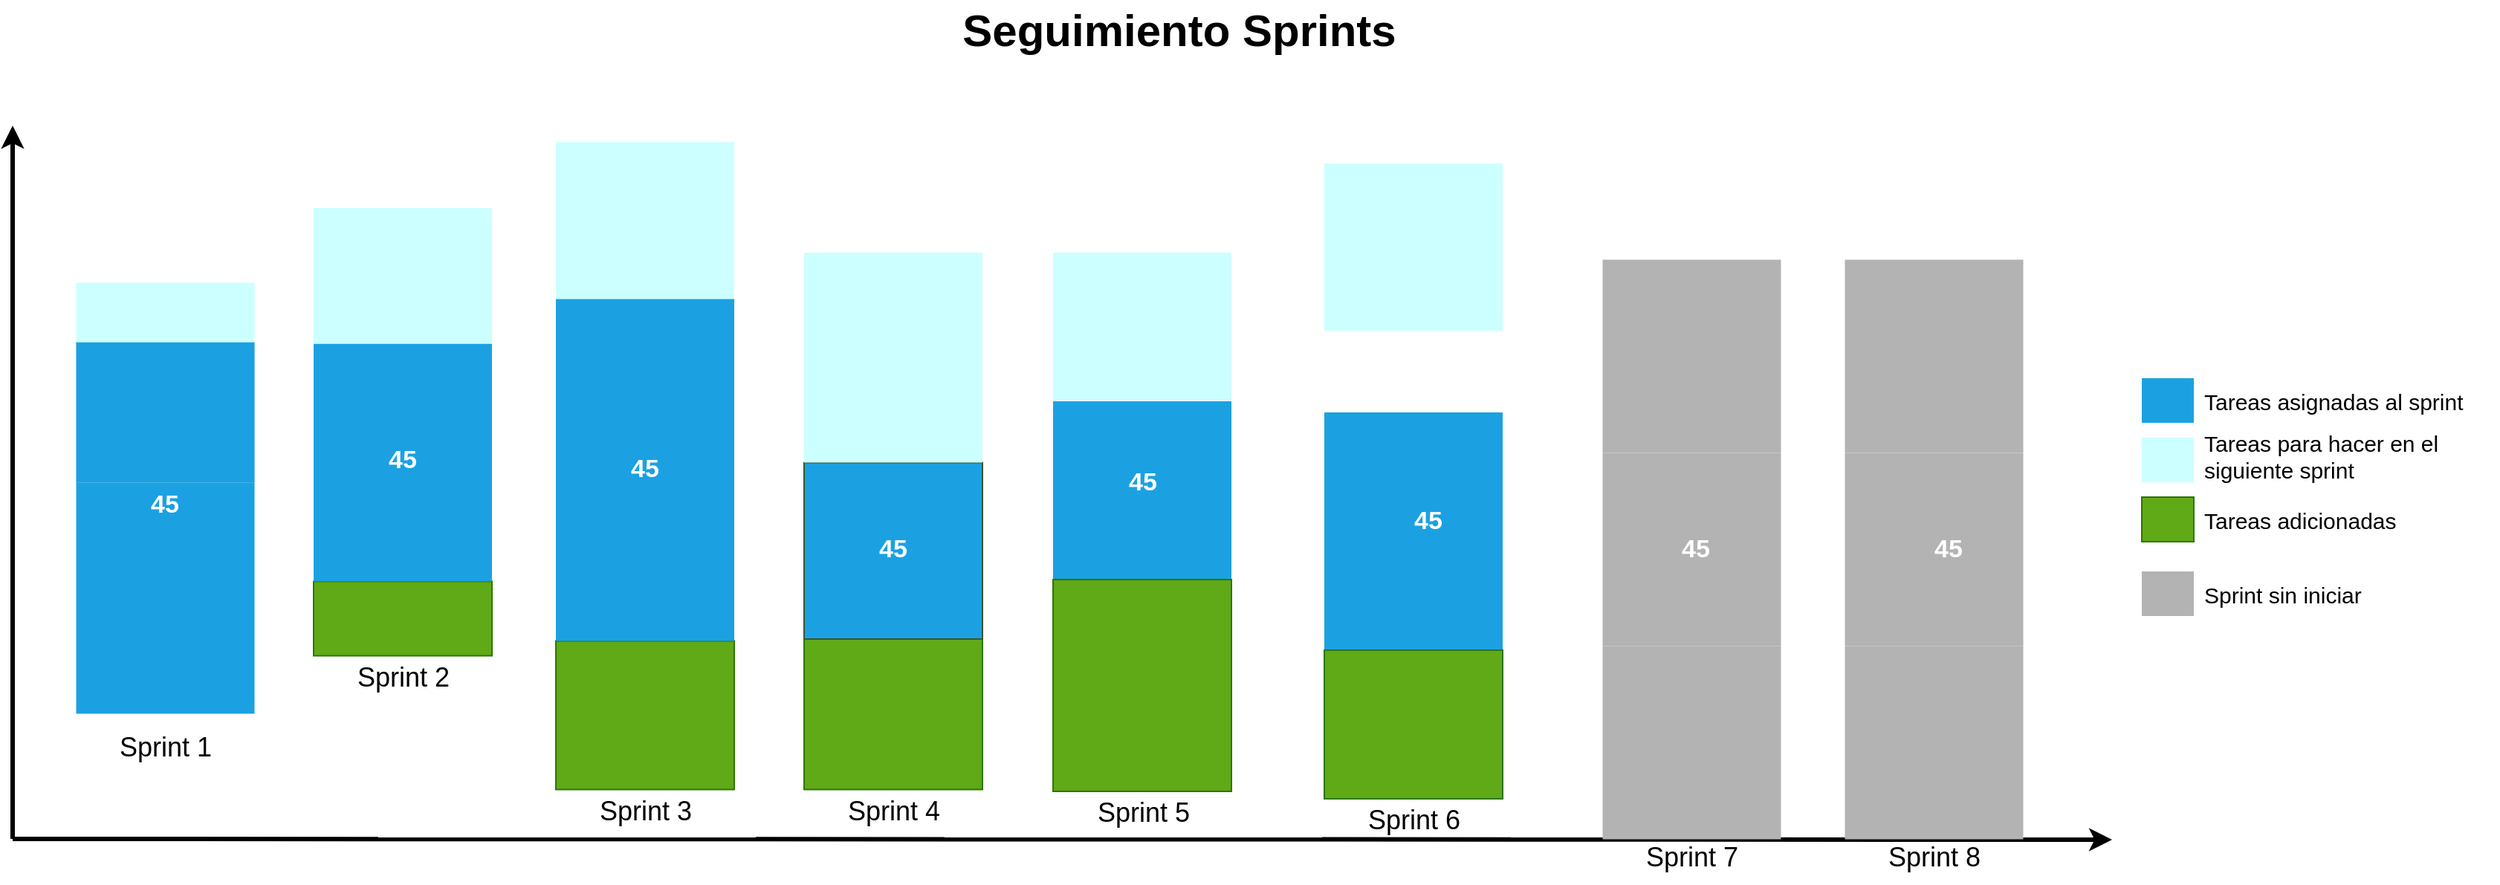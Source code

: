 <mxfile version="20.2.5" type="github">
  <diagram id="07fea595-8f29-1299-0266-81d95cde20df" name="Page-1">
    <mxGraphModel dx="-1300" dy="-283" grid="1" gridSize="10" guides="1" tooltips="1" connect="1" arrows="1" fold="1" page="1" pageScale="1" pageWidth="1169" pageHeight="827" background="none" math="0" shadow="0">
      <root>
        <mxCell id="0" />
        <mxCell id="1" parent="0" />
        <mxCell id="723" value="" style="whiteSpace=wrap;fillColor=#1ba1e2;gradientDirection=east;strokeColor=none;html=1;fontColor=#ffffff;strokeWidth=0;" parent="1" vertex="1">
          <mxGeometry x="2480" y="1354.5" width="120" height="155.5" as="geometry" />
        </mxCell>
        <mxCell id="724" value="" style="whiteSpace=wrap;fillColor=#60a917;gradientDirection=east;strokeColor=#2D7600;html=1;fontColor=#ffffff;" parent="1" vertex="1">
          <mxGeometry x="2640" y="1421.25" width="120" height="50.0" as="geometry" />
        </mxCell>
        <mxCell id="725" value="" style="whiteSpace=wrap;fillColor=#60a917;gradientDirection=east;strokeColor=#2D7600;html=1;fontColor=#ffffff;" parent="1" vertex="1">
          <mxGeometry x="2803" y="1461.25" width="120" height="100" as="geometry" />
        </mxCell>
        <mxCell id="726" value="" style="whiteSpace=wrap;fillColor=#60a917;gradientDirection=east;strokeColor=#2D7600;html=1;fontColor=#ffffff;" parent="1" vertex="1">
          <mxGeometry x="2970" y="1460" width="120" height="101.25" as="geometry" />
        </mxCell>
        <mxCell id="727" value="" style="edgeStyle=none;html=1;fontColor=#000000;strokeWidth=3;strokeColor=#000000;" parent="1" edge="1">
          <mxGeometry width="100" height="100" relative="1" as="geometry">
            <mxPoint x="2437.5" y="1594.5" as="sourcePoint" />
            <mxPoint x="2437.5" y="1114.5" as="targetPoint" />
          </mxGeometry>
        </mxCell>
        <mxCell id="728" value="" style="whiteSpace=wrap;fillColor=#1ba1e2;gradientDirection=east;strokeColor=#006EAF;html=1;fontColor=#ffffff;strokeWidth=0;" parent="1" vertex="1">
          <mxGeometry x="2480" y="1260" width="120" height="94.5" as="geometry" />
        </mxCell>
        <mxCell id="729" value="" style="whiteSpace=wrap;fillColor=#CCFFFF;gradientDirection=east;strokeColor=none;html=1;fontColor=#ffffff;strokeWidth=0;" parent="1" vertex="1">
          <mxGeometry x="2480" y="1220" width="120" height="40" as="geometry" />
        </mxCell>
        <mxCell id="730" value="" style="whiteSpace=wrap;fillColor=#1BA1E2;gradientColor=none;gradientDirection=east;strokeColor=none;html=1;fontColor=#23445d;" parent="1" vertex="1">
          <mxGeometry x="2640" y="1261.25" width="120" height="160.0" as="geometry" />
        </mxCell>
        <mxCell id="731" value="" style="whiteSpace=wrap;fillColor=#CCFFFF;gradientColor=none;gradientDirection=east;strokeColor=none;html=1;fontColor=#23445d;" parent="1" vertex="1">
          <mxGeometry x="2640" y="1170" width="120" height="91.25" as="geometry" />
        </mxCell>
        <mxCell id="732" value="" style="whiteSpace=wrap;fillColor=#1BA1E2;gradientColor=none;gradientDirection=east;strokeColor=none;html=1;fontColor=#23445d;" parent="1" vertex="1">
          <mxGeometry x="2803" y="1230" width="120" height="231.25" as="geometry" />
        </mxCell>
        <mxCell id="733" value="" style="whiteSpace=wrap;fillColor=#CCFFFF;gradientColor=none;gradientDirection=east;strokeColor=none;html=1;fontColor=#23445d;" parent="1" vertex="1">
          <mxGeometry x="2803" y="1125.62" width="120" height="105.63" as="geometry" />
        </mxCell>
        <mxCell id="734" value="" style="edgeStyle=none;html=1;fontColor=#000000;strokeWidth=3;strokeColor=#000000;" parent="1" edge="1">
          <mxGeometry width="100" height="100" relative="1" as="geometry">
            <mxPoint x="2437.5" y="1594.5" as="sourcePoint" />
            <mxPoint x="3850" y="1595" as="targetPoint" />
          </mxGeometry>
        </mxCell>
        <mxCell id="736" value="&lt;font style=&quot;vertical-align: inherit;&quot;&gt;&lt;font style=&quot;vertical-align: inherit;&quot;&gt;Sprint 1&lt;/font&gt;&lt;/font&gt;" style="text;spacingTop=-5;align=center;verticalAlign=middle;fontStyle=0;html=1;fontSize=18;points=[];strokeColor=none;" parent="1" vertex="1">
          <mxGeometry x="2480" y="1520" width="120" height="30" as="geometry" />
        </mxCell>
        <mxCell id="737" value="&lt;font style=&quot;vertical-align: inherit;&quot;&gt;&lt;font style=&quot;vertical-align: inherit;&quot;&gt;Sprint 2&lt;/font&gt;&lt;/font&gt;" style="text;spacingTop=-5;align=center;verticalAlign=middle;fontStyle=0;html=1;fontSize=18;points=[];strokeColor=none;" parent="1" vertex="1">
          <mxGeometry x="2640" y="1473.25" width="120" height="30" as="geometry" />
        </mxCell>
        <mxCell id="738" value="&lt;font style=&quot;vertical-align: inherit;&quot;&gt;&lt;font style=&quot;vertical-align: inherit;&quot;&gt;Sprint 3&lt;/font&gt;&lt;/font&gt;" style="text;spacingTop=-5;align=center;verticalAlign=middle;fontStyle=0;html=1;fontSize=18;points=[];strokeColor=none;" parent="1" vertex="1">
          <mxGeometry x="2803" y="1563.25" width="120" height="30" as="geometry" />
        </mxCell>
        <mxCell id="739" value="" style="whiteSpace=wrap;fillColor=#60a917;gradientDirection=east;strokeColor=#2D7600;html=1;fontColor=#ffffff;" parent="1" vertex="1">
          <mxGeometry x="3870" y="1364.5" width="35.0" height="30.0" as="geometry" />
        </mxCell>
        <mxCell id="740" value="" style="whiteSpace=wrap;fillColor=#CCFFFF;gradientColor=none;gradientDirection=east;strokeColor=none;html=1;fontColor=#23445d;" parent="1" vertex="1">
          <mxGeometry x="3870.0" y="1324.5" width="35.0" height="30.0" as="geometry" />
        </mxCell>
        <mxCell id="741" value="" style="whiteSpace=wrap;fillColor=#1BA1E2;gradientColor=none;gradientDirection=east;strokeColor=none;html=1;fontColor=#23445d;" parent="1" vertex="1">
          <mxGeometry x="3870" y="1284.5" width="35.0" height="30.0" as="geometry" />
        </mxCell>
        <mxCell id="742" value="Tareas asignadas al sprint" style="text;spacingTop=-5;html=1;points=[];fontSize=15;" parent="1" vertex="1">
          <mxGeometry x="3910" y="1289.5" width="80" height="20" as="geometry" />
        </mxCell>
        <mxCell id="743" value="Tareas para hacer en el siguiente sprint" style="text;spacingTop=-5;html=1;points=[];fontSize=15;whiteSpace=wrap;" parent="1" vertex="1">
          <mxGeometry x="3910" y="1317.5" width="200" height="20" as="geometry" />
        </mxCell>
        <mxCell id="744" value="Tareas adicionadas" style="text;spacingTop=-5;html=1;points=[];fontSize=15;" parent="1" vertex="1">
          <mxGeometry x="3910" y="1369.5" width="80" height="20" as="geometry" />
        </mxCell>
        <mxCell id="749" value="&lt;font style=&quot;font-size: 30px;&quot;&gt;&lt;font style=&quot;vertical-align: inherit;&quot;&gt;&lt;font style=&quot;vertical-align: inherit;&quot;&gt;Seguimiento Sprints&lt;/font&gt;&lt;/font&gt;&lt;/font&gt;" style="text;spacingTop=-5;align=center;verticalAlign=middle;fontSize=30;fontStyle=1;html=1;points=[]" parent="1" vertex="1">
          <mxGeometry x="2817" y="1030" width="810" height="45" as="geometry" />
        </mxCell>
        <mxCell id="750" value="" style="whiteSpace=wrap;fillColor=#1BA1E2;gradientDirection=east;strokeColor=#3A5431;html=1;fontColor=#ffffff;" parent="1" vertex="1">
          <mxGeometry x="2970" y="1341.25" width="120" height="118.75" as="geometry" />
        </mxCell>
        <mxCell id="751" value="" style="whiteSpace=wrap;fillColor=#CCFFFF;gradientColor=none;gradientDirection=east;strokeColor=none;html=1;fontColor=#23445d;" parent="1" vertex="1">
          <mxGeometry x="2970" y="1200" width="120" height="141.25" as="geometry" />
        </mxCell>
        <mxCell id="752" value="&lt;font style=&quot;vertical-align: inherit;&quot;&gt;&lt;font style=&quot;vertical-align: inherit;&quot;&gt;Sprint 4&lt;/font&gt;&lt;/font&gt;" style="text;spacingTop=-5;align=center;verticalAlign=middle;fontStyle=0;html=1;fontSize=18;points=[];strokeColor=none;" parent="1" vertex="1">
          <mxGeometry x="2970" y="1563.25" width="120" height="30" as="geometry" />
        </mxCell>
        <mxCell id="WmbQGpBn1gZ-uWB2Ef1h-752" value="" style="whiteSpace=wrap;fillColor=#CCFFFF;gradientColor=none;gradientDirection=east;strokeColor=none;html=1;fontColor=#23445d;" vertex="1" parent="1">
          <mxGeometry x="3137.5" y="1200" width="120" height="99.5" as="geometry" />
        </mxCell>
        <mxCell id="WmbQGpBn1gZ-uWB2Ef1h-753" value="" style="whiteSpace=wrap;fillColor=#1BA1E2;gradientColor=none;gradientDirection=east;strokeColor=none;html=1;fontColor=#23445d;" vertex="1" parent="1">
          <mxGeometry x="3137.5" y="1300" width="120" height="162.5" as="geometry" />
        </mxCell>
        <mxCell id="WmbQGpBn1gZ-uWB2Ef1h-754" value="" style="whiteSpace=wrap;fillColor=#60a917;gradientDirection=east;strokeColor=#2D7600;html=1;fontColor=#ffffff;" vertex="1" parent="1">
          <mxGeometry x="3137.5" y="1420" width="120" height="142.5" as="geometry" />
        </mxCell>
        <mxCell id="WmbQGpBn1gZ-uWB2Ef1h-755" value="&lt;font style=&quot;vertical-align: inherit;&quot;&gt;&lt;font style=&quot;vertical-align: inherit;&quot;&gt;Sprint 5&lt;/font&gt;&lt;/font&gt;" style="text;spacingTop=-5;align=center;verticalAlign=middle;fontStyle=0;html=1;fontSize=18;points=[];strokeColor=none;" vertex="1" parent="1">
          <mxGeometry x="3137.5" y="1564.5" width="120" height="30" as="geometry" />
        </mxCell>
        <mxCell id="WmbQGpBn1gZ-uWB2Ef1h-756" value="" style="whiteSpace=wrap;fillColor=#CCFFFF;gradientColor=none;gradientDirection=east;strokeColor=none;html=1;fontColor=#23445d;" vertex="1" parent="1">
          <mxGeometry x="3320" y="1140" width="120" height="112.5" as="geometry" />
        </mxCell>
        <mxCell id="WmbQGpBn1gZ-uWB2Ef1h-757" value="" style="whiteSpace=wrap;fillColor=#1BA1E2;gradientColor=none;gradientDirection=east;strokeColor=none;html=1;fontColor=#23445d;" vertex="1" parent="1">
          <mxGeometry x="3320" y="1307.5" width="120" height="160" as="geometry" />
        </mxCell>
        <mxCell id="WmbQGpBn1gZ-uWB2Ef1h-758" value="" style="whiteSpace=wrap;fillColor=#60a917;gradientDirection=east;strokeColor=#2D7600;html=1;fontColor=#ffffff;" vertex="1" parent="1">
          <mxGeometry x="3320" y="1467.5" width="120" height="100" as="geometry" />
        </mxCell>
        <mxCell id="WmbQGpBn1gZ-uWB2Ef1h-759" value="&lt;font style=&quot;vertical-align: inherit;&quot;&gt;&lt;font style=&quot;vertical-align: inherit;&quot;&gt;Sprint 6&lt;/font&gt;&lt;/font&gt;" style="text;spacingTop=-5;align=center;verticalAlign=middle;fontStyle=0;html=1;fontSize=18;points=[];strokeColor=none;" vertex="1" parent="1">
          <mxGeometry x="3320" y="1569.5" width="120" height="30" as="geometry" />
        </mxCell>
        <mxCell id="WmbQGpBn1gZ-uWB2Ef1h-760" value="" style="whiteSpace=wrap;fillColor=#B3B3B3;gradientDirection=east;strokeColor=none;html=1;strokeWidth=0;" vertex="1" parent="1">
          <mxGeometry x="3507" y="1204.5" width="120" height="130" as="geometry" />
        </mxCell>
        <mxCell id="WmbQGpBn1gZ-uWB2Ef1h-761" value="" style="whiteSpace=wrap;fillColor=#B3B3B3;gradientDirection=east;strokeColor=none;html=1;strokeWidth=0;" vertex="1" parent="1">
          <mxGeometry x="3507" y="1334.5" width="120" height="130" as="geometry" />
        </mxCell>
        <mxCell id="WmbQGpBn1gZ-uWB2Ef1h-762" value="" style="whiteSpace=wrap;fillColor=#B3B3B3;gradientDirection=east;strokeColor=none;html=1;strokeWidth=0;" vertex="1" parent="1">
          <mxGeometry x="3507" y="1464.5" width="120" height="130" as="geometry" />
        </mxCell>
        <mxCell id="WmbQGpBn1gZ-uWB2Ef1h-763" value="&lt;font style=&quot;vertical-align: inherit;&quot;&gt;&lt;font style=&quot;vertical-align: inherit;&quot;&gt;Sprint 7&lt;/font&gt;&lt;/font&gt;" style="text;spacingTop=-5;align=center;verticalAlign=middle;fontStyle=0;html=1;fontSize=18;points=[];strokeColor=none;" vertex="1" parent="1">
          <mxGeometry x="3507" y="1594.5" width="120" height="30" as="geometry" />
        </mxCell>
        <mxCell id="WmbQGpBn1gZ-uWB2Ef1h-764" value="" style="whiteSpace=wrap;fillColor=#B3B3B3;gradientDirection=east;strokeColor=none;html=1;strokeWidth=0;" vertex="1" parent="1">
          <mxGeometry x="3670" y="1204.5" width="120" height="130" as="geometry" />
        </mxCell>
        <mxCell id="WmbQGpBn1gZ-uWB2Ef1h-765" value="" style="whiteSpace=wrap;fillColor=#B3B3B3;gradientDirection=east;strokeColor=none;html=1;strokeWidth=0;" vertex="1" parent="1">
          <mxGeometry x="3670" y="1334.5" width="120" height="130" as="geometry" />
        </mxCell>
        <mxCell id="WmbQGpBn1gZ-uWB2Ef1h-766" value="" style="whiteSpace=wrap;fillColor=#B3B3B3;gradientDirection=east;strokeColor=none;html=1;strokeWidth=0;" vertex="1" parent="1">
          <mxGeometry x="3670" y="1464.5" width="120" height="130" as="geometry" />
        </mxCell>
        <mxCell id="WmbQGpBn1gZ-uWB2Ef1h-767" value="&lt;font style=&quot;vertical-align: inherit;&quot;&gt;&lt;font style=&quot;vertical-align: inherit;&quot;&gt;Sprint 8&lt;/font&gt;&lt;/font&gt;" style="text;spacingTop=-5;align=center;verticalAlign=middle;fontStyle=0;html=1;fontSize=18;points=[];strokeColor=none;" vertex="1" parent="1">
          <mxGeometry x="3670" y="1594.5" width="120" height="30" as="geometry" />
        </mxCell>
        <mxCell id="WmbQGpBn1gZ-uWB2Ef1h-768" value="" style="whiteSpace=wrap;fillColor=#B3B3B3;gradientColor=none;gradientDirection=east;strokeColor=none;html=1;fontColor=#23445d;" vertex="1" parent="1">
          <mxGeometry x="3870" y="1414.5" width="35.0" height="30.0" as="geometry" />
        </mxCell>
        <mxCell id="WmbQGpBn1gZ-uWB2Ef1h-769" value="Sprint sin iniciar" style="text;spacingTop=-5;html=1;points=[];fontSize=15;" vertex="1" parent="1">
          <mxGeometry x="3910" y="1419.5" width="80" height="20" as="geometry" />
        </mxCell>
        <mxCell id="WmbQGpBn1gZ-uWB2Ef1h-770" value="45" style="text;html=1;strokeColor=none;fillColor=none;align=center;verticalAlign=middle;whiteSpace=wrap;rounded=0;fontStyle=1;fontSize=17;fontColor=#FFFFFF;" vertex="1" parent="1">
          <mxGeometry x="2510" y="1354.5" width="60" height="30" as="geometry" />
        </mxCell>
        <mxCell id="WmbQGpBn1gZ-uWB2Ef1h-771" value="45" style="text;html=1;strokeColor=none;fillColor=none;align=center;verticalAlign=middle;whiteSpace=wrap;rounded=0;fontStyle=1;fontSize=17;fontColor=#FFFFFF;" vertex="1" parent="1">
          <mxGeometry x="2670" y="1324.5" width="60" height="30" as="geometry" />
        </mxCell>
        <mxCell id="WmbQGpBn1gZ-uWB2Ef1h-772" value="45" style="text;html=1;strokeColor=none;fillColor=none;align=center;verticalAlign=middle;whiteSpace=wrap;rounded=0;fontStyle=1;fontSize=17;fontColor=#FFFFFF;" vertex="1" parent="1">
          <mxGeometry x="2833" y="1330.63" width="60" height="30" as="geometry" />
        </mxCell>
        <mxCell id="WmbQGpBn1gZ-uWB2Ef1h-773" value="45" style="text;html=1;strokeColor=none;fillColor=none;align=center;verticalAlign=middle;whiteSpace=wrap;rounded=0;fontStyle=1;fontSize=17;fontColor=#FFFFFF;" vertex="1" parent="1">
          <mxGeometry x="3000" y="1384.5" width="60" height="30" as="geometry" />
        </mxCell>
        <mxCell id="WmbQGpBn1gZ-uWB2Ef1h-774" value="45" style="text;html=1;strokeColor=none;fillColor=none;align=center;verticalAlign=middle;whiteSpace=wrap;rounded=0;fontStyle=1;fontSize=17;fontColor=#FFFFFF;" vertex="1" parent="1">
          <mxGeometry x="3167.5" y="1340" width="60" height="30" as="geometry" />
        </mxCell>
        <mxCell id="WmbQGpBn1gZ-uWB2Ef1h-775" value="45" style="text;html=1;strokeColor=none;fillColor=none;align=center;verticalAlign=middle;whiteSpace=wrap;rounded=0;fontStyle=1;fontSize=17;fontColor=#FFFFFF;" vertex="1" parent="1">
          <mxGeometry x="3360" y="1366.25" width="60" height="30" as="geometry" />
        </mxCell>
        <mxCell id="WmbQGpBn1gZ-uWB2Ef1h-776" value="45" style="text;html=1;strokeColor=none;fillColor=none;align=center;verticalAlign=middle;whiteSpace=wrap;rounded=0;fontStyle=1;fontSize=17;fontColor=#FFFFFF;" vertex="1" parent="1">
          <mxGeometry x="3540" y="1384.5" width="60" height="30" as="geometry" />
        </mxCell>
        <mxCell id="WmbQGpBn1gZ-uWB2Ef1h-777" value="45" style="text;html=1;strokeColor=none;fillColor=none;align=center;verticalAlign=middle;whiteSpace=wrap;rounded=0;fontStyle=1;fontSize=17;fontColor=#FFFFFF;" vertex="1" parent="1">
          <mxGeometry x="3710" y="1384.5" width="60" height="30" as="geometry" />
        </mxCell>
      </root>
    </mxGraphModel>
  </diagram>
</mxfile>
